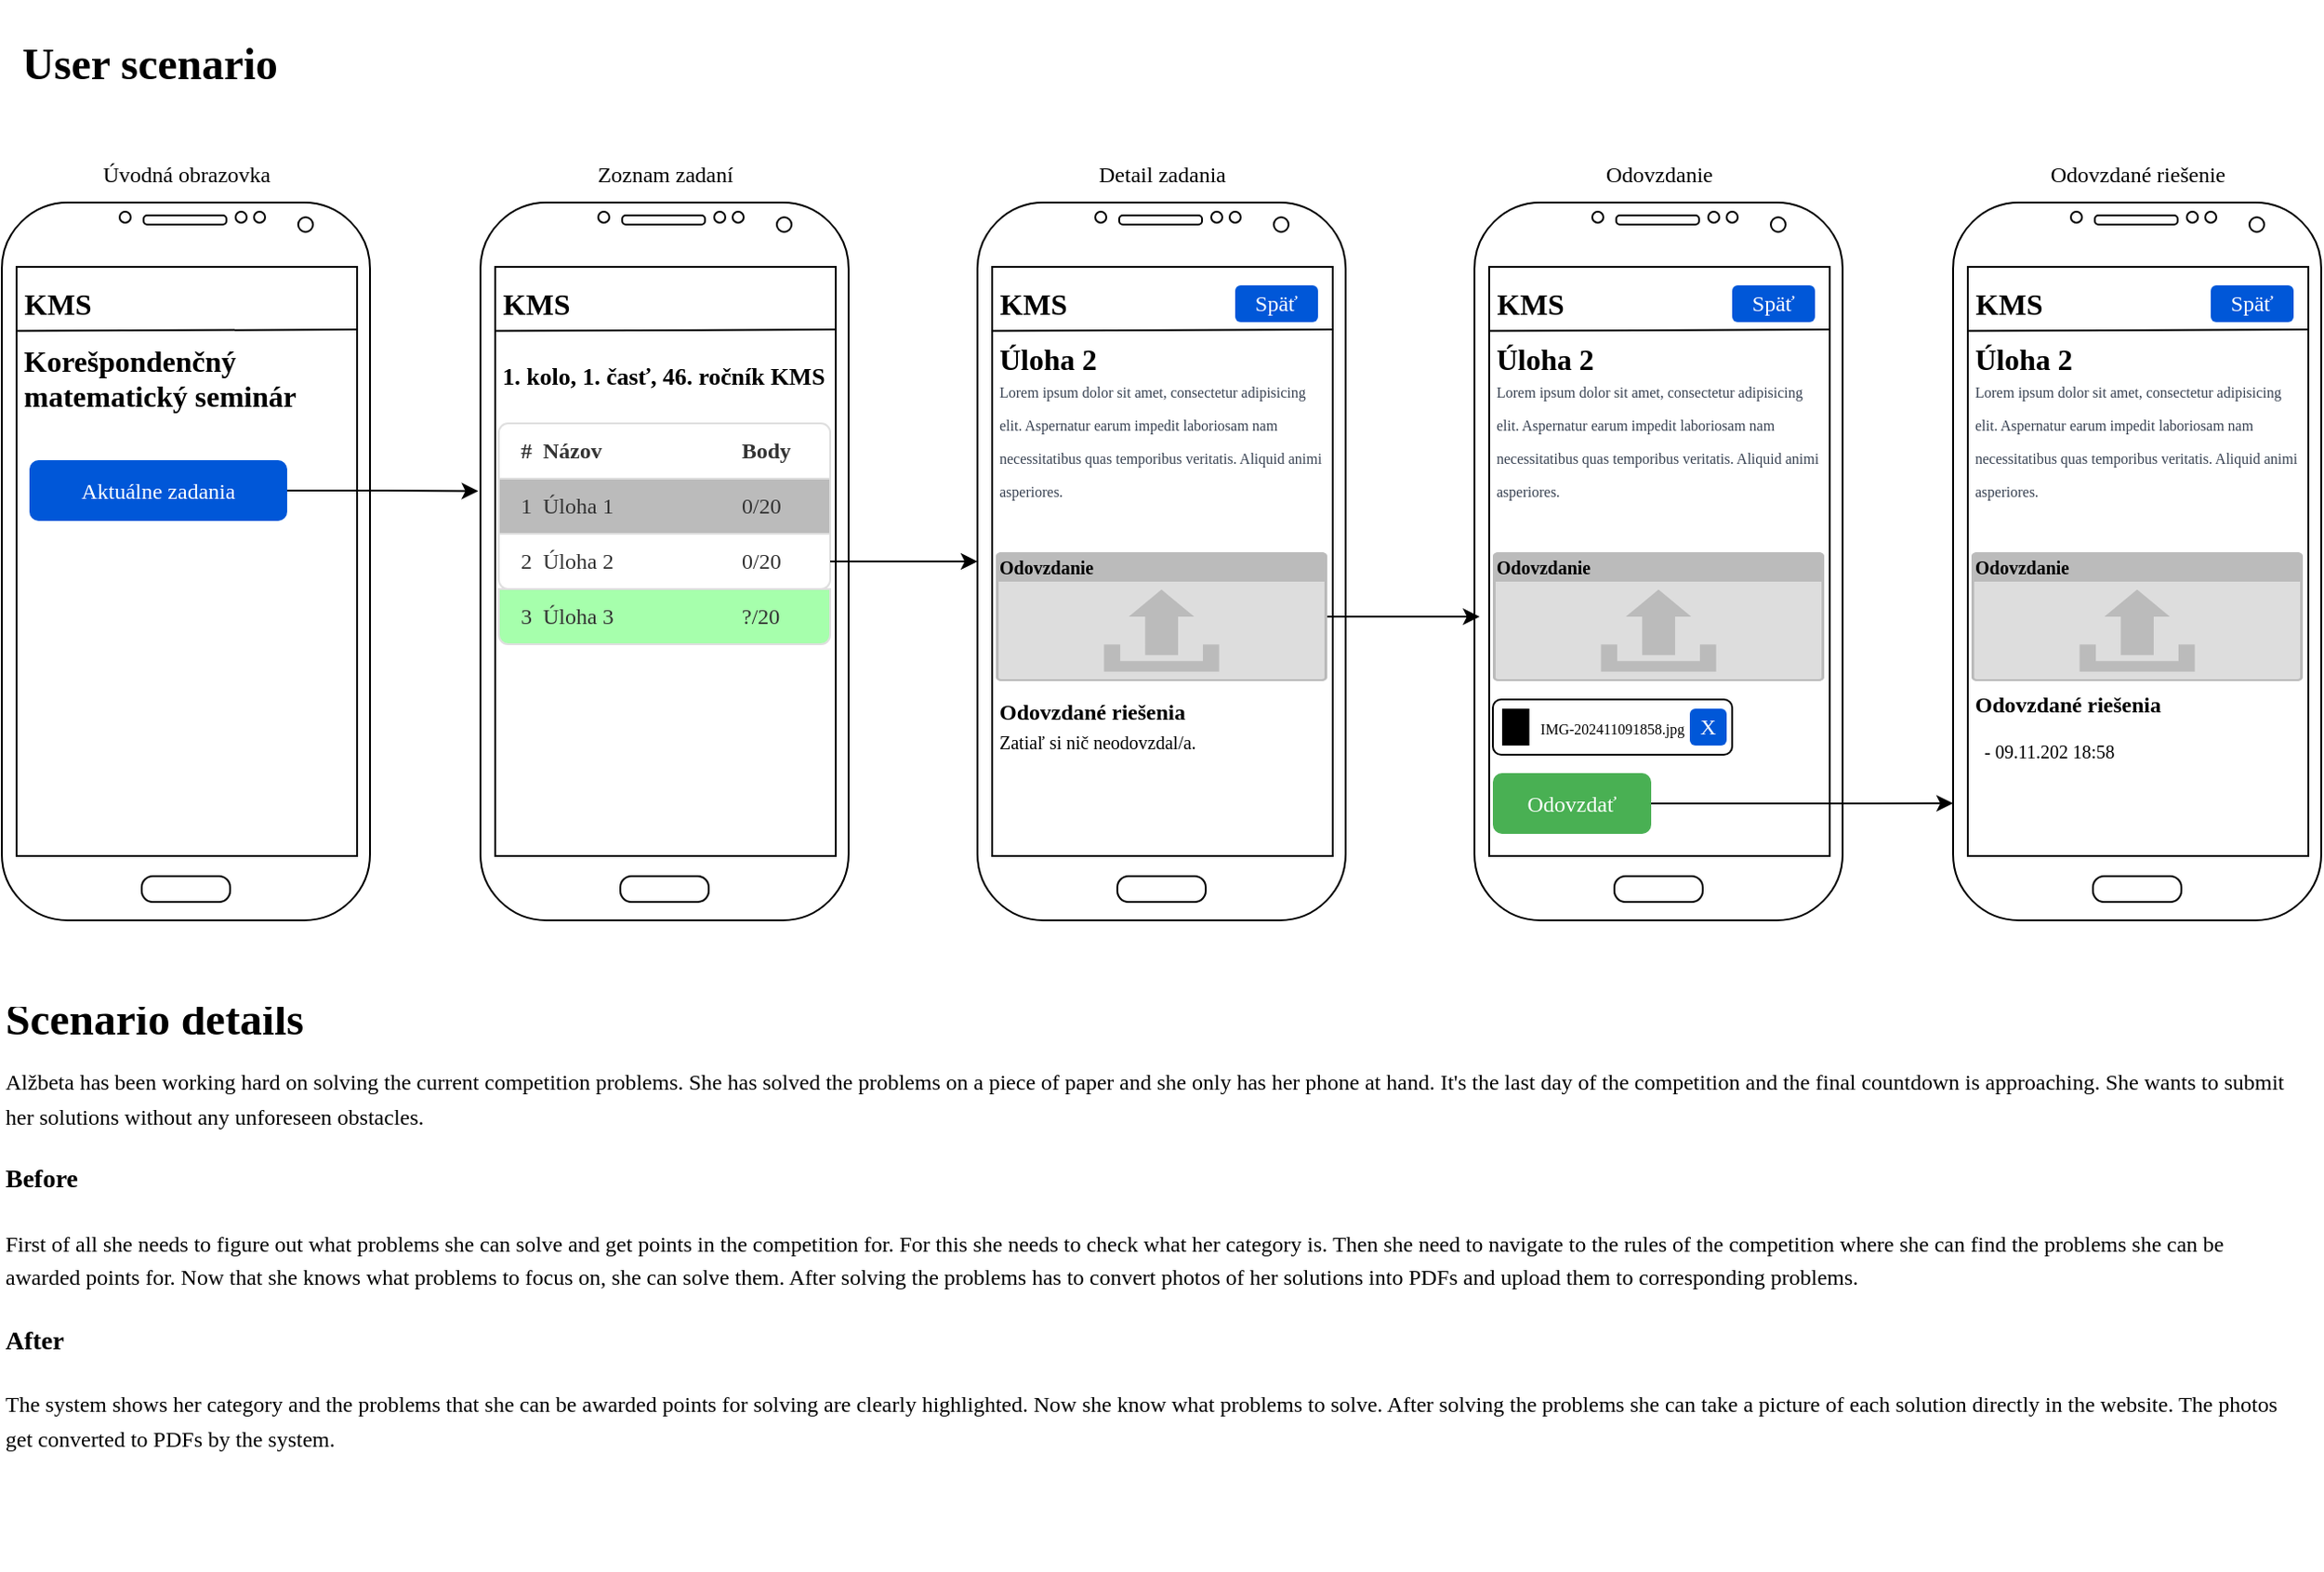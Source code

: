 <mxfile version="24.8.4" pages="2">
  <diagram name="Page-1" id="X9QvG4u3iI25r8UtIQJN">
    <mxGraphModel dx="593" dy="517" grid="1" gridSize="10" guides="1" tooltips="1" connect="1" arrows="1" fold="1" page="1" pageScale="1" pageWidth="1600" pageHeight="900" math="0" shadow="0">
      <root>
        <mxCell id="0" />
        <mxCell id="1" parent="0" />
        <mxCell id="t6Gh8kv-kjOiG83hikIO-46" value="&lt;font style=&quot;font-size: 8px;&quot;&gt;IMG-202411091858.jpg&lt;/font&gt;" style="rounded=1;whiteSpace=wrap;html=1;align=center;fontFamily=Source Sans 3;fontSource=https%3A%2F%2Ffonts.googleapis.com%2Fcss%3Ffamily%3DSource%2BSans%2B3;" vertex="1" parent="1">
          <mxGeometry x="850" y="400" width="130" height="30" as="geometry" />
        </mxCell>
        <mxCell id="t6Gh8kv-kjOiG83hikIO-1" value="" style="verticalLabelPosition=bottom;verticalAlign=top;html=1;shadow=0;dashed=0;strokeWidth=1;shape=mxgraph.android.phone2;strokeColor=#000000;fontFamily=Source Sans 3;fontSource=https%3A%2F%2Ffonts.googleapis.com%2Fcss%3Ffamily%3DSource%2BSans%2B3;" vertex="1" parent="1">
          <mxGeometry x="40" y="130" width="200" height="390" as="geometry" />
        </mxCell>
        <mxCell id="t6Gh8kv-kjOiG83hikIO-2" value="Úvodná obrazovka" style="text;html=1;align=center;verticalAlign=middle;resizable=0;points=[];autosize=1;strokeColor=none;fillColor=none;fontFamily=Source Sans 3;fontSource=https%3A%2F%2Ffonts.googleapis.com%2Fcss%3Ffamily%3DSource%2BSans%2B3;" vertex="1" parent="1">
          <mxGeometry x="85" y="100" width="110" height="30" as="geometry" />
        </mxCell>
        <mxCell id="t6Gh8kv-kjOiG83hikIO-7" value="&lt;b&gt;&lt;font style=&quot;font-size: 16px;&quot;&gt;KMS&lt;/font&gt;&lt;/b&gt;" style="text;html=1;align=center;verticalAlign=middle;resizable=0;points=[];autosize=1;strokeColor=none;fillColor=none;fontFamily=Source Sans 3;fontSource=https%3A%2F%2Ffonts.googleapis.com%2Fcss%3Ffamily%3DSource%2BSans%2B3;" vertex="1" parent="1">
          <mxGeometry x="40" y="170" width="60" height="30" as="geometry" />
        </mxCell>
        <mxCell id="t6Gh8kv-kjOiG83hikIO-8" value="" style="edgeStyle=none;orthogonalLoop=1;jettySize=auto;html=1;rounded=0;endArrow=none;endFill=0;exitX=0.039;exitY=0.179;exitDx=0;exitDy=0;exitPerimeter=0;entryX=0.966;entryY=0.177;entryDx=0;entryDy=0;entryPerimeter=0;fontFamily=Source Sans 3;fontSource=https%3A%2F%2Ffonts.googleapis.com%2Fcss%3Ffamily%3DSource%2BSans%2B3;" edge="1" parent="1" source="t6Gh8kv-kjOiG83hikIO-1" target="t6Gh8kv-kjOiG83hikIO-1">
          <mxGeometry width="100" relative="1" as="geometry">
            <mxPoint x="50" y="200" as="sourcePoint" />
            <mxPoint x="230" y="199" as="targetPoint" />
            <Array as="points" />
          </mxGeometry>
        </mxCell>
        <mxCell id="t6Gh8kv-kjOiG83hikIO-11" value="&lt;h1 style=&quot;margin-top: 0px; font-size: 16px;&quot;&gt;&lt;font style=&quot;font-size: 16px;&quot;&gt;Korešpondenčný matematický seminár&lt;/font&gt;&lt;/h1&gt;" style="text;html=1;whiteSpace=wrap;overflow=hidden;rounded=0;fontFamily=Source Sans 3;fontSource=https%3A%2F%2Ffonts.googleapis.com%2Fcss%3Ffamily%3DSource%2BSans%2B3;" vertex="1" parent="1">
          <mxGeometry x="50" y="200" width="180" height="120" as="geometry" />
        </mxCell>
        <mxCell id="t6Gh8kv-kjOiG83hikIO-12" value="Aktuálne zadania" style="rounded=1;fillColor=#0057D8;strokeColor=none;html=1;whiteSpace=wrap;fontColor=#ffffff;align=center;verticalAlign=middle;fontStyle=0;fontSize=12;sketch=0;fontFamily=Source Sans 3;fontSource=https%3A%2F%2Ffonts.googleapis.com%2Fcss%3Ffamily%3DSource%2BSans%2B3;" vertex="1" parent="1">
          <mxGeometry x="55" y="270" width="140" height="33" as="geometry" />
        </mxCell>
        <mxCell id="t6Gh8kv-kjOiG83hikIO-13" value="" style="verticalLabelPosition=bottom;verticalAlign=top;html=1;shadow=0;dashed=0;strokeWidth=1;shape=mxgraph.android.phone2;strokeColor=#000000;fontFamily=Source Sans 3;fontSource=https%3A%2F%2Ffonts.googleapis.com%2Fcss%3Ffamily%3DSource%2BSans%2B3;" vertex="1" parent="1">
          <mxGeometry x="300" y="130" width="200" height="390" as="geometry" />
        </mxCell>
        <mxCell id="t6Gh8kv-kjOiG83hikIO-14" value="Zoznam zadaní" style="text;html=1;align=center;verticalAlign=middle;resizable=0;points=[];autosize=1;strokeColor=none;fillColor=none;fontFamily=Source Sans 3;fontSource=https%3A%2F%2Ffonts.googleapis.com%2Fcss%3Ffamily%3DSource%2BSans%2B3;" vertex="1" parent="1">
          <mxGeometry x="350" y="100" width="100" height="30" as="geometry" />
        </mxCell>
        <mxCell id="t6Gh8kv-kjOiG83hikIO-15" value="&lt;b&gt;&lt;font style=&quot;font-size: 16px;&quot;&gt;KMS&lt;/font&gt;&lt;/b&gt;" style="text;html=1;align=center;verticalAlign=middle;resizable=0;points=[];autosize=1;strokeColor=none;fillColor=none;fontFamily=Source Sans 3;fontSource=https%3A%2F%2Ffonts.googleapis.com%2Fcss%3Ffamily%3DSource%2BSans%2B3;" vertex="1" parent="1">
          <mxGeometry x="300" y="170" width="60" height="30" as="geometry" />
        </mxCell>
        <mxCell id="t6Gh8kv-kjOiG83hikIO-16" value="" style="edgeStyle=none;orthogonalLoop=1;jettySize=auto;html=1;rounded=0;endArrow=none;endFill=0;exitX=0.039;exitY=0.179;exitDx=0;exitDy=0;exitPerimeter=0;entryX=0.966;entryY=0.177;entryDx=0;entryDy=0;entryPerimeter=0;fontFamily=Source Sans 3;fontSource=https%3A%2F%2Ffonts.googleapis.com%2Fcss%3Ffamily%3DSource%2BSans%2B3;" edge="1" source="t6Gh8kv-kjOiG83hikIO-13" target="t6Gh8kv-kjOiG83hikIO-13" parent="1">
          <mxGeometry width="100" relative="1" as="geometry">
            <mxPoint x="310" y="200" as="sourcePoint" />
            <mxPoint x="490" y="199" as="targetPoint" />
            <Array as="points" />
          </mxGeometry>
        </mxCell>
        <mxCell id="t6Gh8kv-kjOiG83hikIO-17" value="&lt;h1 style=&quot;margin-top: 0px;&quot;&gt;&lt;font style=&quot;font-size: 13px;&quot;&gt;1. kolo, 1. časť, 46. ročník KMS&lt;/font&gt;&lt;/h1&gt;" style="text;html=1;whiteSpace=wrap;overflow=hidden;rounded=0;fontFamily=Source Sans 3;fontSource=https%3A%2F%2Ffonts.googleapis.com%2Fcss%3Ffamily%3DSource%2BSans%2B3;" vertex="1" parent="1">
          <mxGeometry x="310" y="200" width="180" height="50" as="geometry" />
        </mxCell>
        <mxCell id="t6Gh8kv-kjOiG83hikIO-19" style="edgeStyle=orthogonalEdgeStyle;rounded=0;orthogonalLoop=1;jettySize=auto;html=1;entryX=-0.006;entryY=0.402;entryDx=0;entryDy=0;entryPerimeter=0;fontFamily=Source Sans 3;fontSource=https%3A%2F%2Ffonts.googleapis.com%2Fcss%3Ffamily%3DSource%2BSans%2B3;" edge="1" parent="1" source="t6Gh8kv-kjOiG83hikIO-12" target="t6Gh8kv-kjOiG83hikIO-13">
          <mxGeometry relative="1" as="geometry" />
        </mxCell>
        <mxCell id="t6Gh8kv-kjOiG83hikIO-20" value="" style="swimlane;fontStyle=0;childLayout=stackLayout;horizontal=1;startSize=0;horizontalStack=0;resizeParent=1;resizeParentMax=0;resizeLast=0;collapsible=0;marginBottom=0;whiteSpace=wrap;html=1;strokeColor=none;fillColor=none;fontFamily=Source Sans 3;fontSource=https%3A%2F%2Ffonts.googleapis.com%2Fcss%3Ffamily%3DSource%2BSans%2B3;" vertex="1" parent="1">
          <mxGeometry x="310" y="250" width="180" height="120" as="geometry" />
        </mxCell>
        <mxCell id="t6Gh8kv-kjOiG83hikIO-21" value="&lt;b&gt;#&amp;nbsp; Názov&lt;span style=&quot;white-space: pre;&quot;&gt;&#x9;&lt;/span&gt;&lt;span style=&quot;white-space: pre;&quot;&gt;&#x9;&lt;/span&gt;&lt;span style=&quot;white-space: pre;&quot;&gt;&#x9;&lt;/span&gt;&lt;span style=&quot;white-space: pre;&quot;&gt;&#x9;&lt;/span&gt;Body&lt;/b&gt;" style="text;strokeColor=#DFDFDF;fillColor=#FFFFFF;align=left;verticalAlign=middle;spacingLeft=10;spacingRight=10;overflow=hidden;points=[[0,0.5],[1,0.5]];portConstraint=eastwest;rotatable=0;whiteSpace=wrap;html=1;shape=mxgraph.bootstrap.topButton;rSize=5;fontColor=#333333;fontFamily=Source Sans 3;fontSource=https%3A%2F%2Ffonts.googleapis.com%2Fcss%3Ffamily%3DSource%2BSans%2B3;" vertex="1" parent="t6Gh8kv-kjOiG83hikIO-20">
          <mxGeometry width="180" height="30" as="geometry" />
        </mxCell>
        <mxCell id="t6Gh8kv-kjOiG83hikIO-22" value="1&amp;nbsp; Úloha 1&lt;span style=&quot;white-space: pre;&quot;&gt;&#x9;&lt;/span&gt;&lt;span style=&quot;white-space: pre;&quot;&gt;&#x9;&lt;/span&gt;&lt;span style=&quot;white-space: pre;&quot;&gt;&#x9;&lt;/span&gt;0/20" style="text;strokeColor=#DFDFDF;fillColor=#BBBBBB;align=left;verticalAlign=middle;spacingLeft=10;spacingRight=10;overflow=hidden;points=[[0,0.5],[1,0.5]];portConstraint=eastwest;rotatable=0;whiteSpace=wrap;html=1;rSize=5;fontColor=#333333;fontFamily=Source Sans 3;fontSource=https%3A%2F%2Ffonts.googleapis.com%2Fcss%3Ffamily%3DSource%2BSans%2B3;" vertex="1" parent="t6Gh8kv-kjOiG83hikIO-20">
          <mxGeometry y="30" width="180" height="30" as="geometry" />
        </mxCell>
        <mxCell id="t6Gh8kv-kjOiG83hikIO-23" value="2&amp;nbsp; Úloha 2&lt;span style=&quot;white-space: pre;&quot;&gt;&#x9;&lt;/span&gt;&lt;span style=&quot;white-space: pre;&quot;&gt;&#x9;&lt;/span&gt;&lt;span style=&quot;white-space: pre;&quot;&gt;&#x9;&lt;/span&gt;0/20" style="text;strokeColor=#DFDFDF;fillColor=#FFFFFF;align=left;verticalAlign=middle;spacingLeft=10;spacingRight=10;overflow=hidden;points=[[0,0.5],[1,0.5]];portConstraint=eastwest;rotatable=0;whiteSpace=wrap;html=1;shape=mxgraph.bootstrap.bottomButton;rSize=5;fontColor=#333333;fontFamily=Source Sans 3;fontSource=https%3A%2F%2Ffonts.googleapis.com%2Fcss%3Ffamily%3DSource%2BSans%2B3;" vertex="1" parent="t6Gh8kv-kjOiG83hikIO-20">
          <mxGeometry y="60" width="180" height="30" as="geometry" />
        </mxCell>
        <mxCell id="t6Gh8kv-kjOiG83hikIO-24" value="3&amp;nbsp; Úloha 3&lt;span style=&quot;white-space: pre;&quot;&gt;&#x9;&lt;/span&gt;&lt;span style=&quot;white-space: pre;&quot;&gt;&#x9;&lt;/span&gt;&lt;span style=&quot;white-space: pre;&quot;&gt;&#x9;&lt;/span&gt;?/20" style="text;strokeColor=#DFDFDF;fillColor=#A6FFAC;align=left;verticalAlign=middle;spacingLeft=10;spacingRight=10;overflow=hidden;points=[[0,0.5],[1,0.5]];portConstraint=eastwest;rotatable=0;whiteSpace=wrap;html=1;shape=mxgraph.bootstrap.bottomButton;rSize=5;fontColor=#333333;fontFamily=Source Sans 3;fontSource=https%3A%2F%2Ffonts.googleapis.com%2Fcss%3Ffamily%3DSource%2BSans%2B3;" vertex="1" parent="t6Gh8kv-kjOiG83hikIO-20">
          <mxGeometry y="90" width="180" height="30" as="geometry" />
        </mxCell>
        <mxCell id="t6Gh8kv-kjOiG83hikIO-25" value="" style="verticalLabelPosition=bottom;verticalAlign=top;html=1;shadow=0;dashed=0;strokeWidth=1;shape=mxgraph.android.phone2;strokeColor=#000000;fontFamily=Source Sans 3;fontSource=https%3A%2F%2Ffonts.googleapis.com%2Fcss%3Ffamily%3DSource%2BSans%2B3;" vertex="1" parent="1">
          <mxGeometry x="570" y="130" width="200" height="390" as="geometry" />
        </mxCell>
        <mxCell id="t6Gh8kv-kjOiG83hikIO-26" value="Detail zadania" style="text;html=1;align=center;verticalAlign=middle;resizable=0;points=[];autosize=1;strokeColor=none;fillColor=none;fontFamily=Source Sans 3;fontSource=https%3A%2F%2Ffonts.googleapis.com%2Fcss%3Ffamily%3DSource%2BSans%2B3;" vertex="1" parent="1">
          <mxGeometry x="625" y="100" width="90" height="30" as="geometry" />
        </mxCell>
        <mxCell id="t6Gh8kv-kjOiG83hikIO-27" value="&lt;b&gt;&lt;font style=&quot;font-size: 16px;&quot;&gt;KMS&lt;/font&gt;&lt;/b&gt;" style="text;html=1;align=center;verticalAlign=middle;resizable=0;points=[];autosize=1;strokeColor=none;fillColor=none;fontFamily=Source Sans 3;fontSource=https%3A%2F%2Ffonts.googleapis.com%2Fcss%3Ffamily%3DSource%2BSans%2B3;" vertex="1" parent="1">
          <mxGeometry x="570" y="170" width="60" height="30" as="geometry" />
        </mxCell>
        <mxCell id="t6Gh8kv-kjOiG83hikIO-28" value="" style="edgeStyle=none;orthogonalLoop=1;jettySize=auto;html=1;rounded=0;endArrow=none;endFill=0;exitX=0.039;exitY=0.179;exitDx=0;exitDy=0;exitPerimeter=0;entryX=0.966;entryY=0.177;entryDx=0;entryDy=0;entryPerimeter=0;fontFamily=Source Sans 3;fontSource=https%3A%2F%2Ffonts.googleapis.com%2Fcss%3Ffamily%3DSource%2BSans%2B3;" edge="1" source="t6Gh8kv-kjOiG83hikIO-25" target="t6Gh8kv-kjOiG83hikIO-25" parent="1">
          <mxGeometry width="100" relative="1" as="geometry">
            <mxPoint x="580" y="200" as="sourcePoint" />
            <mxPoint x="760" y="199" as="targetPoint" />
            <Array as="points" />
          </mxGeometry>
        </mxCell>
        <mxCell id="t6Gh8kv-kjOiG83hikIO-29" value="&lt;h1 style=&quot;margin-top: 0px; line-height: 50%;&quot;&gt;&lt;font style=&quot;&quot;&gt;&lt;span style=&quot;font-size: 16px;&quot;&gt;Úloha 2&lt;/span&gt;&lt;br&gt;&lt;span style=&quot;color: rgb(55, 65, 81); font-weight: 400; text-align: justify;&quot;&gt;&lt;font style=&quot;font-size: 8px;&quot;&gt;Lorem ipsum dolor sit amet, consectetur adipisicing elit. Aspernatur earum impedit laboriosam nam necessitatibus quas temporibus veritatis. Aliquid animi asperiores.&lt;/font&gt;&lt;/span&gt;&lt;/font&gt;&lt;/h1&gt;" style="text;html=1;whiteSpace=wrap;overflow=hidden;rounded=0;fontFamily=Source Sans 3;fontSource=https%3A%2F%2Ffonts.googleapis.com%2Fcss%3Ffamily%3DSource%2BSans%2B3;" vertex="1" parent="1">
          <mxGeometry x="580" y="200" width="180" height="120" as="geometry" />
        </mxCell>
        <mxCell id="t6Gh8kv-kjOiG83hikIO-30" value="Späť" style="rounded=1;fillColor=#0057D8;strokeColor=none;html=1;whiteSpace=wrap;fontColor=#ffffff;align=center;verticalAlign=middle;fontStyle=0;fontSize=12;sketch=0;fontFamily=Source Sans 3;fontSource=https%3A%2F%2Ffonts.googleapis.com%2Fcss%3Ffamily%3DSource%2BSans%2B3;" vertex="1" parent="1">
          <mxGeometry x="710" y="175" width="45" height="20" as="geometry" />
        </mxCell>
        <mxCell id="t6Gh8kv-kjOiG83hikIO-31" style="edgeStyle=orthogonalEdgeStyle;rounded=0;orthogonalLoop=1;jettySize=auto;html=1;entryX=0;entryY=0.5;entryDx=0;entryDy=0;entryPerimeter=0;fontFamily=Source Sans 3;fontSource=https%3A%2F%2Ffonts.googleapis.com%2Fcss%3Ffamily%3DSource%2BSans%2B3;" edge="1" parent="1" source="t6Gh8kv-kjOiG83hikIO-23" target="t6Gh8kv-kjOiG83hikIO-25">
          <mxGeometry relative="1" as="geometry" />
        </mxCell>
        <mxCell id="t6Gh8kv-kjOiG83hikIO-35" value="&lt;h1 style=&quot;margin-top: 0px; line-height: 30%;&quot;&gt;&lt;span style=&quot;&quot;&gt;&lt;font style=&quot;font-size: 10px;&quot; color=&quot;#000000&quot;&gt;Odovzdanie&lt;/font&gt;&lt;/span&gt;&lt;/h1&gt;" style="html=1;whiteSpace=wrap;strokeColor=none;fillColor=#BBBBBB;labelPosition=center;verticalLabelPosition=middle;verticalAlign=top;align=left;fontSize=12;outlineConnect=0;spacingTop=-6;fontColor=#FFFFFF;sketch=0;shape=mxgraph.sitemap.upload;fontFamily=Source Sans 3;fontSource=https%3A%2F%2Ffonts.googleapis.com%2Fcss%3Ffamily%3DSource%2BSans%2B3;" vertex="1" parent="1">
          <mxGeometry x="580" y="320" width="180" height="70" as="geometry" />
        </mxCell>
        <mxCell id="t6Gh8kv-kjOiG83hikIO-36" value="" style="verticalLabelPosition=bottom;verticalAlign=top;html=1;shadow=0;dashed=0;strokeWidth=1;shape=mxgraph.android.phone2;strokeColor=#000000;fontFamily=Source Sans 3;fontSource=https%3A%2F%2Ffonts.googleapis.com%2Fcss%3Ffamily%3DSource%2BSans%2B3;" vertex="1" parent="1">
          <mxGeometry x="840" y="130" width="200" height="390" as="geometry" />
        </mxCell>
        <mxCell id="t6Gh8kv-kjOiG83hikIO-37" value="&lt;b&gt;&lt;font style=&quot;font-size: 16px;&quot;&gt;KMS&lt;/font&gt;&lt;/b&gt;" style="text;html=1;align=center;verticalAlign=middle;resizable=0;points=[];autosize=1;strokeColor=none;fillColor=none;fontFamily=Source Sans 3;fontSource=https%3A%2F%2Ffonts.googleapis.com%2Fcss%3Ffamily%3DSource%2BSans%2B3;" vertex="1" parent="1">
          <mxGeometry x="840" y="170" width="60" height="30" as="geometry" />
        </mxCell>
        <mxCell id="t6Gh8kv-kjOiG83hikIO-38" value="" style="edgeStyle=none;orthogonalLoop=1;jettySize=auto;html=1;rounded=0;endArrow=none;endFill=0;exitX=0.039;exitY=0.179;exitDx=0;exitDy=0;exitPerimeter=0;entryX=0.966;entryY=0.177;entryDx=0;entryDy=0;entryPerimeter=0;fontFamily=Source Sans 3;fontSource=https%3A%2F%2Ffonts.googleapis.com%2Fcss%3Ffamily%3DSource%2BSans%2B3;" edge="1" source="t6Gh8kv-kjOiG83hikIO-36" target="t6Gh8kv-kjOiG83hikIO-36" parent="1">
          <mxGeometry width="100" relative="1" as="geometry">
            <mxPoint x="850" y="200" as="sourcePoint" />
            <mxPoint x="1030" y="199" as="targetPoint" />
            <Array as="points" />
          </mxGeometry>
        </mxCell>
        <mxCell id="t6Gh8kv-kjOiG83hikIO-39" value="&lt;h1 style=&quot;margin-top: 0px; line-height: 50%;&quot;&gt;&lt;font style=&quot;&quot;&gt;&lt;span style=&quot;font-size: 16px;&quot;&gt;Úloha 2&lt;/span&gt;&lt;br&gt;&lt;span style=&quot;color: rgb(55, 65, 81); font-weight: 400; text-align: justify;&quot;&gt;&lt;font style=&quot;font-size: 8px;&quot;&gt;Lorem ipsum dolor sit amet, consectetur adipisicing elit. Aspernatur earum impedit laboriosam nam necessitatibus quas temporibus veritatis. Aliquid animi asperiores.&lt;/font&gt;&lt;/span&gt;&lt;/font&gt;&lt;/h1&gt;" style="text;html=1;whiteSpace=wrap;overflow=hidden;rounded=0;fontFamily=Source Sans 3;fontSource=https%3A%2F%2Ffonts.googleapis.com%2Fcss%3Ffamily%3DSource%2BSans%2B3;" vertex="1" parent="1">
          <mxGeometry x="850" y="200" width="180" height="120" as="geometry" />
        </mxCell>
        <mxCell id="t6Gh8kv-kjOiG83hikIO-40" value="Späť" style="rounded=1;fillColor=#0057D8;strokeColor=none;html=1;whiteSpace=wrap;fontColor=#ffffff;align=center;verticalAlign=middle;fontStyle=0;fontSize=12;sketch=0;fontFamily=Source Sans 3;fontSource=https%3A%2F%2Ffonts.googleapis.com%2Fcss%3Ffamily%3DSource%2BSans%2B3;" vertex="1" parent="1">
          <mxGeometry x="980" y="175" width="45" height="20" as="geometry" />
        </mxCell>
        <mxCell id="t6Gh8kv-kjOiG83hikIO-41" value="&lt;h1 style=&quot;margin-top: 0px; line-height: 30%;&quot;&gt;&lt;span style=&quot;&quot;&gt;&lt;font style=&quot;font-size: 10px;&quot; color=&quot;#000000&quot;&gt;Odovzdanie&lt;/font&gt;&lt;/span&gt;&lt;/h1&gt;" style="html=1;whiteSpace=wrap;strokeColor=none;fillColor=#BBBBBB;labelPosition=center;verticalLabelPosition=middle;verticalAlign=top;align=left;fontSize=12;outlineConnect=0;spacingTop=-6;fontColor=#FFFFFF;sketch=0;shape=mxgraph.sitemap.upload;fontFamily=Source Sans 3;fontSource=https%3A%2F%2Ffonts.googleapis.com%2Fcss%3Ffamily%3DSource%2BSans%2B3;" vertex="1" parent="1">
          <mxGeometry x="850" y="320" width="180" height="70" as="geometry" />
        </mxCell>
        <mxCell id="t6Gh8kv-kjOiG83hikIO-42" style="edgeStyle=orthogonalEdgeStyle;rounded=0;orthogonalLoop=1;jettySize=auto;html=1;entryX=0.014;entryY=0.577;entryDx=0;entryDy=0;entryPerimeter=0;fontFamily=Source Sans 3;fontSource=https%3A%2F%2Ffonts.googleapis.com%2Fcss%3Ffamily%3DSource%2BSans%2B3;" edge="1" parent="1" source="t6Gh8kv-kjOiG83hikIO-35" target="t6Gh8kv-kjOiG83hikIO-36">
          <mxGeometry relative="1" as="geometry" />
        </mxCell>
        <mxCell id="t6Gh8kv-kjOiG83hikIO-45" value="" style="sketch=0;verticalLabelPosition=bottom;sketch=0;aspect=fixed;html=1;verticalAlign=top;strokeColor=none;fillColor=#000000;align=center;outlineConnect=0;pointerEvents=1;shape=mxgraph.citrix2.linux_image;fontFamily=Source Sans 3;fontSource=https%3A%2F%2Ffonts.googleapis.com%2Fcss%3Ffamily%3DSource%2BSans%2B3;" vertex="1" parent="1">
          <mxGeometry x="855" y="405" width="14.81" height="20" as="geometry" />
        </mxCell>
        <mxCell id="t6Gh8kv-kjOiG83hikIO-47" value="X" style="rounded=1;fillColor=#0057D8;strokeColor=none;html=1;whiteSpace=wrap;fontColor=#ffffff;align=center;verticalAlign=middle;fontStyle=0;fontSize=12;sketch=0;fontFamily=Source Sans 3;fontSource=https%3A%2F%2Ffonts.googleapis.com%2Fcss%3Ffamily%3DSource%2BSans%2B3;" vertex="1" parent="1">
          <mxGeometry x="957" y="405" width="20" height="20" as="geometry" />
        </mxCell>
        <mxCell id="t6Gh8kv-kjOiG83hikIO-48" value="Odovzdať" style="rounded=1;fillColor=#49B053;strokeColor=none;html=1;whiteSpace=wrap;fontColor=#ffffff;align=center;verticalAlign=middle;fontStyle=0;fontSize=12;sketch=0;fontFamily=Source Sans 3;fontSource=https%3A%2F%2Ffonts.googleapis.com%2Fcss%3Ffamily%3DSource%2BSans%2B3;" vertex="1" parent="1">
          <mxGeometry x="850" y="440" width="86" height="33" as="geometry" />
        </mxCell>
        <mxCell id="t6Gh8kv-kjOiG83hikIO-49" value="&lt;h1 style=&quot;margin-top: 0px; line-height: 50%;&quot;&gt;&lt;font style=&quot;&quot;&gt;&lt;font style=&quot;font-size: 12px;&quot;&gt;Odovzdané riešenia&lt;/font&gt;&lt;br&gt;&lt;font style=&quot;font-size: 10px; font-weight: normal;&quot;&gt;Zatiaľ si nič neodovzdal/a.&lt;/font&gt;&lt;/font&gt;&lt;/h1&gt;" style="text;html=1;whiteSpace=wrap;overflow=hidden;rounded=0;fontFamily=Source Sans 3;fontSource=https%3A%2F%2Ffonts.googleapis.com%2Fcss%3Ffamily%3DSource%2BSans%2B3;" vertex="1" parent="1">
          <mxGeometry x="580" y="390" width="180" height="120" as="geometry" />
        </mxCell>
        <mxCell id="t6Gh8kv-kjOiG83hikIO-50" value="Odovzdanie" style="text;html=1;align=center;verticalAlign=middle;resizable=0;points=[];autosize=1;strokeColor=none;fillColor=none;fontFamily=Source Sans 3;fontSource=https%3A%2F%2Ffonts.googleapis.com%2Fcss%3Ffamily%3DSource%2BSans%2B3;" vertex="1" parent="1">
          <mxGeometry x="900" y="100" width="80" height="30" as="geometry" />
        </mxCell>
        <mxCell id="t6Gh8kv-kjOiG83hikIO-51" value="" style="verticalLabelPosition=bottom;verticalAlign=top;html=1;shadow=0;dashed=0;strokeWidth=1;shape=mxgraph.android.phone2;strokeColor=#000000;fontFamily=Source Sans 3;fontSource=https%3A%2F%2Ffonts.googleapis.com%2Fcss%3Ffamily%3DSource%2BSans%2B3;" vertex="1" parent="1">
          <mxGeometry x="1100" y="130" width="200" height="390" as="geometry" />
        </mxCell>
        <mxCell id="t6Gh8kv-kjOiG83hikIO-52" value="Odovzdané riešenie" style="text;html=1;align=center;verticalAlign=middle;resizable=0;points=[];autosize=1;strokeColor=none;fillColor=none;fontFamily=Source Sans 3;fontSource=https%3A%2F%2Ffonts.googleapis.com%2Fcss%3Ffamily%3DSource%2BSans%2B3;" vertex="1" parent="1">
          <mxGeometry x="1140" y="100" width="120" height="30" as="geometry" />
        </mxCell>
        <mxCell id="t6Gh8kv-kjOiG83hikIO-53" value="&lt;b&gt;&lt;font style=&quot;font-size: 16px;&quot;&gt;KMS&lt;/font&gt;&lt;/b&gt;" style="text;html=1;align=center;verticalAlign=middle;resizable=0;points=[];autosize=1;strokeColor=none;fillColor=none;fontFamily=Source Sans 3;fontSource=https%3A%2F%2Ffonts.googleapis.com%2Fcss%3Ffamily%3DSource%2BSans%2B3;" vertex="1" parent="1">
          <mxGeometry x="1100" y="170" width="60" height="30" as="geometry" />
        </mxCell>
        <mxCell id="t6Gh8kv-kjOiG83hikIO-54" value="" style="edgeStyle=none;orthogonalLoop=1;jettySize=auto;html=1;rounded=0;endArrow=none;endFill=0;exitX=0.039;exitY=0.179;exitDx=0;exitDy=0;exitPerimeter=0;entryX=0.966;entryY=0.177;entryDx=0;entryDy=0;entryPerimeter=0;fontFamily=Source Sans 3;fontSource=https%3A%2F%2Ffonts.googleapis.com%2Fcss%3Ffamily%3DSource%2BSans%2B3;" edge="1" source="t6Gh8kv-kjOiG83hikIO-51" target="t6Gh8kv-kjOiG83hikIO-51" parent="1">
          <mxGeometry width="100" relative="1" as="geometry">
            <mxPoint x="1110" y="200" as="sourcePoint" />
            <mxPoint x="1290" y="199" as="targetPoint" />
            <Array as="points" />
          </mxGeometry>
        </mxCell>
        <mxCell id="t6Gh8kv-kjOiG83hikIO-55" value="&lt;h1 style=&quot;margin-top: 0px; line-height: 50%;&quot;&gt;&lt;font style=&quot;&quot;&gt;&lt;span style=&quot;font-size: 16px;&quot;&gt;Úloha 2&lt;/span&gt;&lt;br&gt;&lt;span style=&quot;color: rgb(55, 65, 81); font-weight: 400; text-align: justify;&quot;&gt;&lt;font style=&quot;font-size: 8px;&quot;&gt;Lorem ipsum dolor sit amet, consectetur adipisicing elit. Aspernatur earum impedit laboriosam nam necessitatibus quas temporibus veritatis. Aliquid animi asperiores.&lt;/font&gt;&lt;/span&gt;&lt;/font&gt;&lt;/h1&gt;" style="text;html=1;whiteSpace=wrap;overflow=hidden;rounded=0;fontFamily=Source Sans 3;fontSource=https%3A%2F%2Ffonts.googleapis.com%2Fcss%3Ffamily%3DSource%2BSans%2B3;" vertex="1" parent="1">
          <mxGeometry x="1110" y="200" width="180" height="120" as="geometry" />
        </mxCell>
        <mxCell id="t6Gh8kv-kjOiG83hikIO-56" value="Späť" style="rounded=1;fillColor=#0057D8;strokeColor=none;html=1;whiteSpace=wrap;fontColor=#ffffff;align=center;verticalAlign=middle;fontStyle=0;fontSize=12;sketch=0;fontFamily=Source Sans 3;fontSource=https%3A%2F%2Ffonts.googleapis.com%2Fcss%3Ffamily%3DSource%2BSans%2B3;" vertex="1" parent="1">
          <mxGeometry x="1240" y="175" width="45" height="20" as="geometry" />
        </mxCell>
        <mxCell id="t6Gh8kv-kjOiG83hikIO-57" value="&lt;h1 style=&quot;margin-top: 0px; line-height: 30%;&quot;&gt;&lt;span style=&quot;&quot;&gt;&lt;font style=&quot;font-size: 10px;&quot; color=&quot;#000000&quot;&gt;Odovzdanie&lt;/font&gt;&lt;/span&gt;&lt;/h1&gt;" style="html=1;whiteSpace=wrap;strokeColor=none;fillColor=#BBBBBB;labelPosition=center;verticalLabelPosition=middle;verticalAlign=top;align=left;fontSize=12;outlineConnect=0;spacingTop=-6;fontColor=#FFFFFF;sketch=0;shape=mxgraph.sitemap.upload;fontFamily=Source Sans 3;fontSource=https%3A%2F%2Ffonts.googleapis.com%2Fcss%3Ffamily%3DSource%2BSans%2B3;" vertex="1" parent="1">
          <mxGeometry x="1110" y="320" width="180" height="70" as="geometry" />
        </mxCell>
        <mxCell id="t6Gh8kv-kjOiG83hikIO-58" value="&lt;h1 style=&quot;margin-top: 0px; line-height: 20%;&quot;&gt;&lt;font style=&quot;&quot;&gt;&lt;font style=&quot;font-size: 12px;&quot;&gt;Odovzdané riešenia&lt;/font&gt;&lt;/font&gt;&lt;/h1&gt;&lt;h1 style=&quot;margin-top: 0px; line-height: 20%;&quot;&gt;&lt;span style=&quot;font-weight: 400; font-size: 10px; background-color: initial;&quot;&gt;&amp;nbsp; - 09.11.202 18:58&lt;/span&gt;&lt;/h1&gt;" style="text;html=1;whiteSpace=wrap;overflow=hidden;rounded=0;fontFamily=Source Sans 3;fontSource=https%3A%2F%2Ffonts.googleapis.com%2Fcss%3Ffamily%3DSource%2BSans%2B3;" vertex="1" parent="1">
          <mxGeometry x="1110" y="390" width="180" height="120" as="geometry" />
        </mxCell>
        <mxCell id="t6Gh8kv-kjOiG83hikIO-59" style="edgeStyle=orthogonalEdgeStyle;rounded=0;orthogonalLoop=1;jettySize=auto;html=1;entryX=0;entryY=0.837;entryDx=0;entryDy=0;entryPerimeter=0;fontFamily=Source Sans 3;fontSource=https%3A%2F%2Ffonts.googleapis.com%2Fcss%3Ffamily%3DSource%2BSans%2B3;" edge="1" parent="1" source="t6Gh8kv-kjOiG83hikIO-48" target="t6Gh8kv-kjOiG83hikIO-51">
          <mxGeometry relative="1" as="geometry" />
        </mxCell>
        <mxCell id="t6Gh8kv-kjOiG83hikIO-60" value="&lt;h1&gt;User scenario&lt;/h1&gt;" style="text;html=1;align=center;verticalAlign=middle;resizable=0;points=[];autosize=1;strokeColor=none;fillColor=none;fontFamily=Source Sans 3;fontSource=https%3A%2F%2Ffonts.googleapis.com%2Fcss%3Ffamily%3DSource%2BSans%2B3;" vertex="1" parent="1">
          <mxGeometry x="40" y="20" width="160" height="70" as="geometry" />
        </mxCell>
        <mxCell id="t6Gh8kv-kjOiG83hikIO-61" value="&lt;h1 style=&quot;margin-top: 0px; line-height: 60%;&quot;&gt;&lt;span style=&quot;background-color: initial;&quot;&gt;Scenario details&lt;br&gt;&lt;/span&gt;&lt;/h1&gt;&lt;h1 style=&quot;margin-top: 0px; line-height: 60%;&quot;&gt;&lt;span style=&quot;font-size: 12px; font-weight: 400;&quot;&gt;Alžbeta has been working hard on solving the current competition problems. She has solved the problems on a piece of paper and she only has her phone at hand. It&#39;s the last day of the competition and the final countdown is approaching. She wants to submit her solutions without any unforeseen obstacles.&lt;/span&gt;&lt;/h1&gt;&lt;h1 style=&quot;margin-top: 0px; line-height: 60%;&quot;&gt;&lt;font style=&quot;font-size: 14px;&quot;&gt;Before&lt;/font&gt;&lt;/h1&gt;&lt;h1 style=&quot;margin-top: 0px; line-height: 60%;&quot;&gt;&lt;span style=&quot;font-size: 12px; font-weight: 400;&quot;&gt;First of all she needs to figure out what problems she can solve and get points in the competition for. For this she needs to check what her category is. Then she need to navigate to the rules of the competition where she can find the problems she can be awarded points for. Now that she knows what problems to focus on, she can solve them. After solving the problems has to convert photos of her solutions into PDFs and upload them to corresponding problems.&lt;/span&gt;&lt;/h1&gt;&lt;h1 style=&quot;margin-top: 0px; line-height: 60%;&quot;&gt;&lt;span style=&quot;background-color: initial;&quot;&gt;&lt;font style=&quot;font-size: 14px;&quot;&gt;After&lt;/font&gt;&lt;/span&gt;&lt;/h1&gt;&lt;h1 style=&quot;margin-top: 0px; line-height: 60%;&quot;&gt;&lt;span style=&quot;background-color: initial; font-size: 12px; font-weight: 400;&quot;&gt;&lt;/span&gt;&lt;/h1&gt;&lt;h1 style=&quot;margin-top: 0px; line-height: 60%;&quot;&gt;&lt;span style=&quot;font-size: 12px; font-weight: 400;&quot;&gt;The system shows her category and the problems that she can be awarded points for solving are clearly highlighted. Now she know what problems to solve. After solving the problems she can take a picture of each solution directly in the website. The photos get converted to PDFs by the system.&lt;/span&gt;&lt;/h1&gt;" style="text;html=1;whiteSpace=wrap;overflow=hidden;rounded=0;horizontal=1;verticalAlign=top;fontFamily=Source Sans 3;fontSource=https%3A%2F%2Ffonts.googleapis.com%2Fcss%3Ffamily%3DSource%2BSans%2B3;" vertex="1" parent="1">
          <mxGeometry x="40" y="560" width="1250" height="310" as="geometry" />
        </mxCell>
      </root>
    </mxGraphModel>
  </diagram>
  <diagram id="QvRnGk2kD695ulHljKyi" name="Page-2">
    <mxGraphModel dx="2238" dy="2155" grid="1" gridSize="10" guides="1" tooltips="1" connect="1" arrows="1" fold="1" page="1" pageScale="1" pageWidth="1600" pageHeight="900" math="0" shadow="0">
      <root>
        <mxCell id="0" />
        <mxCell id="1" parent="0" />
        <mxCell id="Obu9gdBILj3bbYkPo6EC-1" value="" style="strokeWidth=1;shadow=0;dashed=0;align=center;html=1;shape=mxgraph.mockup.containers.browserWindow;rSize=0;strokeColor=#666666;strokeColor2=#008cff;strokeColor3=#c4c4c4;mainText=,;recursiveResize=0;fontFamily=Source Sans 3;fontSource=https%3A%2F%2Ffonts.googleapis.com%2Fcss%3Ffamily%3DSource%2BSans%2B3;" vertex="1" parent="1">
          <mxGeometry x="500" y="40" width="620" height="410" as="geometry" />
        </mxCell>
        <mxCell id="Obu9gdBILj3bbYkPo6EC-2" value="KMS" style="strokeWidth=1;shadow=0;dashed=0;align=center;html=1;shape=mxgraph.mockup.containers.anchor;fontSize=17;fontColor=#666666;align=left;whiteSpace=wrap;fontFamily=Source Sans 3;fontSource=https%3A%2F%2Ffonts.googleapis.com%2Fcss%3Ffamily%3DSource%2BSans%2B3;" vertex="1" parent="Obu9gdBILj3bbYkPo6EC-1">
          <mxGeometry x="60" y="12" width="110" height="26" as="geometry" />
        </mxCell>
        <mxCell id="Obu9gdBILj3bbYkPo6EC-3" value="https://kms.sk" style="strokeWidth=1;shadow=0;dashed=0;align=center;html=1;shape=mxgraph.mockup.containers.anchor;rSize=0;fontSize=17;fontColor=#666666;align=left;fontFamily=Source Sans 3;fontSource=https%3A%2F%2Ffonts.googleapis.com%2Fcss%3Ffamily%3DSource%2BSans%2B3;" vertex="1" parent="Obu9gdBILj3bbYkPo6EC-1">
          <mxGeometry x="130" y="60" width="250" height="26" as="geometry" />
        </mxCell>
        <mxCell id="QTVFrgOcSVf4IlXI9qRi-3" value="2&amp;nbsp; Úloha 2&lt;span style=&quot;white-space: pre;&quot;&gt;&#x9;&lt;/span&gt;" style="text;strokeColor=#DFDFDF;fillColor=#FFFFFF;align=left;verticalAlign=middle;spacingLeft=10;spacingRight=10;overflow=hidden;points=[[0,0.5],[1,0.5]];portConstraint=eastwest;rotatable=0;whiteSpace=wrap;html=1;shape=mxgraph.bootstrap.bottomButton;rSize=5;fontColor=#333333;fontFamily=Source Sans 3;fontSource=https%3A%2F%2Ffonts.googleapis.com%2Fcss%3Ffamily%3DSource%2BSans%2B3;" vertex="1" parent="Obu9gdBILj3bbYkPo6EC-1">
          <mxGeometry x="10" y="300" width="570" height="30" as="geometry" />
        </mxCell>
        <mxCell id="QTVFrgOcSVf4IlXI9qRi-6" value="&lt;font style=&quot;font-size: 10px;&quot;&gt;Opravovanie&lt;/font&gt;" style="rounded=1;fillColor=#0057D8;strokeColor=none;html=1;whiteSpace=wrap;fontColor=#ffffff;align=center;verticalAlign=middle;fontStyle=0;fontSize=12;sketch=0;fontFamily=Source Sans 3;fontSource=https%3A%2F%2Ffonts.googleapis.com%2Fcss%3Ffamily%3DSource%2BSans%2B3;" vertex="1" parent="Obu9gdBILj3bbYkPo6EC-1">
          <mxGeometry x="510" y="305" width="56" height="20" as="geometry" />
        </mxCell>
        <mxCell id="QTVFrgOcSVf4IlXI9qRi-4" value="3&amp;nbsp; Úloha 3" style="text;strokeColor=#DFDFDF;fillColor=#FFFFFF;align=left;verticalAlign=middle;spacingLeft=10;spacingRight=10;overflow=hidden;points=[[0,0.5],[1,0.5]];portConstraint=eastwest;rotatable=0;whiteSpace=wrap;html=1;shape=mxgraph.bootstrap.bottomButton;rSize=5;fontColor=#333333;fontFamily=Source Sans 3;fontSource=https%3A%2F%2Ffonts.googleapis.com%2Fcss%3Ffamily%3DSource%2BSans%2B3;" vertex="1" parent="1">
          <mxGeometry x="510" y="370" width="570" height="30" as="geometry" />
        </mxCell>
        <mxCell id="2mUjYlN9ZX55ZnDTOVuc-1" value="" style="strokeWidth=1;shadow=0;dashed=0;align=center;html=1;shape=mxgraph.mockup.containers.browserWindow;rSize=0;strokeColor=#666666;strokeColor2=#008cff;strokeColor3=#c4c4c4;mainText=,;recursiveResize=0;fontFamily=Source Sans 3;fontSource=https%3A%2F%2Ffonts.googleapis.com%2Fcss%3Ffamily%3DSource%2BSans%2B3;" vertex="1" parent="1">
          <mxGeometry x="40" y="40" width="380" height="410" as="geometry" />
        </mxCell>
        <mxCell id="2mUjYlN9ZX55ZnDTOVuc-2" value="KMS" style="strokeWidth=1;shadow=0;dashed=0;align=center;html=1;shape=mxgraph.mockup.containers.anchor;fontSize=17;fontColor=#666666;align=left;whiteSpace=wrap;fontFamily=Source Sans 3;fontSource=https%3A%2F%2Ffonts.googleapis.com%2Fcss%3Ffamily%3DSource%2BSans%2B3;" vertex="1" parent="2mUjYlN9ZX55ZnDTOVuc-1">
          <mxGeometry x="60" y="12" width="110" height="26" as="geometry" />
        </mxCell>
        <mxCell id="2mUjYlN9ZX55ZnDTOVuc-3" value="https://kms.sk" style="strokeWidth=1;shadow=0;dashed=0;align=center;html=1;shape=mxgraph.mockup.containers.anchor;rSize=0;fontSize=17;fontColor=#666666;align=left;fontFamily=Source Sans 3;fontSource=https%3A%2F%2Ffonts.googleapis.com%2Fcss%3Ffamily%3DSource%2BSans%2B3;" vertex="1" parent="2mUjYlN9ZX55ZnDTOVuc-1">
          <mxGeometry x="130" y="60" width="250" height="26" as="geometry" />
        </mxCell>
        <mxCell id="2mUjYlN9ZX55ZnDTOVuc-4" value="" style="endArrow=none;html=1;rounded=0;exitX=0;exitY=1;exitDx=0;exitDy=0;fontFamily=Source Sans 3;fontSource=https%3A%2F%2Ffonts.googleapis.com%2Fcss%3Ffamily%3DSource%2BSans%2B3;" edge="1" parent="2mUjYlN9ZX55ZnDTOVuc-1" source="2mUjYlN9ZX55ZnDTOVuc-5">
          <mxGeometry width="50" height="50" relative="1" as="geometry">
            <mxPoint x="80" y="140" as="sourcePoint" />
            <mxPoint x="380" y="140" as="targetPoint" />
          </mxGeometry>
        </mxCell>
        <mxCell id="2mUjYlN9ZX55ZnDTOVuc-5" value="&lt;b&gt;&lt;font style=&quot;font-size: 16px;&quot;&gt;KMS&lt;/font&gt;&lt;/b&gt;" style="text;html=1;align=center;verticalAlign=middle;whiteSpace=wrap;rounded=0;fontFamily=Source Sans 3;fontSource=https%3A%2F%2Ffonts.googleapis.com%2Fcss%3Ffamily%3DSource%2BSans%2B3;" vertex="1" parent="1">
          <mxGeometry x="40" y="150" width="60" height="30" as="geometry" />
        </mxCell>
        <mxCell id="9zzWBpreTBuda8y7T1Pp-1" value="&lt;h1 style=&quot;margin-top: 0px; font-size: 16px;&quot;&gt;&lt;font style=&quot;font-size: 16px;&quot;&gt;Korešpondenčný matematický seminár&lt;/font&gt;&lt;/h1&gt;" style="text;html=1;whiteSpace=wrap;overflow=hidden;rounded=0;fontFamily=Source Sans 3;fontSource=https%3A%2F%2Ffonts.googleapis.com%2Fcss%3Ffamily%3DSource%2BSans%2B3;" vertex="1" parent="1">
          <mxGeometry x="50" y="200" width="360" height="120" as="geometry" />
        </mxCell>
        <mxCell id="9zzWBpreTBuda8y7T1Pp-2" value="Aktuálne zadania" style="rounded=1;fillColor=#0057D8;strokeColor=none;html=1;whiteSpace=wrap;fontColor=#ffffff;align=center;verticalAlign=middle;fontStyle=0;fontSize=12;sketch=0;fontFamily=Source Sans 3;fontSource=https%3A%2F%2Ffonts.googleapis.com%2Fcss%3Ffamily%3DSource%2BSans%2B3;" vertex="1" parent="1">
          <mxGeometry x="55" y="270" width="140" height="33" as="geometry" />
        </mxCell>
        <mxCell id="Obu9gdBILj3bbYkPo6EC-5" value="&lt;b&gt;&lt;font style=&quot;font-size: 16px;&quot;&gt;KMS&lt;/font&gt;&lt;/b&gt;" style="text;html=1;align=center;verticalAlign=middle;whiteSpace=wrap;rounded=0;fontFamily=Source Sans 3;fontSource=https%3A%2F%2Ffonts.googleapis.com%2Fcss%3Ffamily%3DSource%2BSans%2B3;" vertex="1" parent="1">
          <mxGeometry x="500" y="160" width="60" height="30" as="geometry" />
        </mxCell>
        <mxCell id="Obu9gdBILj3bbYkPo6EC-6" value="&lt;h1 style=&quot;margin-top: 0px;&quot;&gt;&lt;font style=&quot;font-size: 13px;&quot;&gt;1. kolo, 1. časť, 46. ročník KMS&lt;/font&gt;&lt;/h1&gt;" style="text;html=1;whiteSpace=wrap;overflow=hidden;rounded=0;fontFamily=Source Sans 3;fontSource=https%3A%2F%2Ffonts.googleapis.com%2Fcss%3Ffamily%3DSource%2BSans%2B3;" vertex="1" parent="1">
          <mxGeometry x="510" y="210" width="360" height="120" as="geometry" />
        </mxCell>
        <mxCell id="Obu9gdBILj3bbYkPo6EC-8" style="edgeStyle=orthogonalEdgeStyle;rounded=0;orthogonalLoop=1;jettySize=auto;html=1;entryX=0.004;entryY=0.639;entryDx=0;entryDy=0;entryPerimeter=0;fontFamily=Source Sans 3;fontSource=https%3A%2F%2Ffonts.googleapis.com%2Fcss%3Ffamily%3DSource%2BSans%2B3;" edge="1" parent="1" source="9zzWBpreTBuda8y7T1Pp-2" target="Obu9gdBILj3bbYkPo6EC-1">
          <mxGeometry relative="1" as="geometry" />
        </mxCell>
        <mxCell id="Obu9gdBILj3bbYkPo6EC-4" value="" style="endArrow=none;html=1;rounded=0;fontFamily=Source Sans 3;fontSource=https%3A%2F%2Ffonts.googleapis.com%2Fcss%3Ffamily%3DSource%2BSans%2B3;exitX=1;exitY=0.364;exitDx=0;exitDy=0;exitPerimeter=0;" edge="1" parent="1" source="Obu9gdBILj3bbYkPo6EC-1">
          <mxGeometry width="50" height="50" relative="1" as="geometry">
            <mxPoint x="792.593" y="190" as="sourcePoint" />
            <mxPoint x="500" y="190" as="targetPoint" />
          </mxGeometry>
        </mxCell>
        <mxCell id="QTVFrgOcSVf4IlXI9qRi-1" value="&lt;b&gt;#&amp;nbsp; Názov&lt;span style=&quot;white-space: pre;&quot;&gt;&#x9;&lt;/span&gt;&lt;span style=&quot;white-space: pre;&quot;&gt;&#x9;&lt;/span&gt;&lt;span style=&quot;white-space: pre;&quot;&gt;&#x9;&lt;/span&gt;&lt;span style=&quot;white-space: pre;&quot;&gt;&#x9;&lt;span style=&quot;white-space: pre;&quot;&gt;&#x9;&lt;/span&gt;&lt;span style=&quot;white-space: pre;&quot;&gt;&#x9;&lt;/span&gt;&lt;span style=&quot;white-space: pre;&quot;&gt;&#x9;&lt;/span&gt;&lt;span style=&quot;white-space: pre;&quot;&gt;&#x9;&lt;/span&gt;&lt;span style=&quot;white-space: pre;&quot;&gt;&#x9;&lt;/span&gt;&lt;span style=&quot;white-space: pre;&quot;&gt;&#x9;&lt;/span&gt;&lt;span style=&quot;white-space: pre;&quot;&gt;&#x9;&lt;/span&gt;&lt;span style=&quot;white-space: pre;&quot;&gt;&#x9;&lt;/span&gt;&lt;span style=&quot;white-space: pre;&quot;&gt;&#x9;&lt;/span&gt;&lt;span style=&quot;white-space: pre;&quot;&gt;&#x9;&lt;/span&gt;&lt;span style=&quot;white-space: pre;&quot;&gt;&#x9;&lt;/span&gt;&lt;span style=&quot;white-space: pre;&quot;&gt;&#x9;&lt;/span&gt;&lt;span style=&quot;white-space: pre;&quot;&gt;&#x9;&lt;/span&gt;&lt;span style=&quot;white-space: pre;&quot;&gt;&#x9;&lt;/span&gt;&lt;span style=&quot;white-space: pre;&quot;&gt;&#x9;&lt;/span&gt;&lt;span style=&quot;white-space: pre;&quot;&gt;&#x9;&lt;/span&gt;&lt;span style=&quot;white-space: pre;&quot;&gt;&#x9;&lt;/span&gt;&lt;span style=&quot;white-space: pre;&quot;&gt;&#x9;&lt;/span&gt;&lt;span style=&quot;white-space: pre;&quot;&gt;&#x9;&lt;/span&gt;&lt;/span&gt;Opravovanie&lt;/b&gt;" style="text;strokeColor=#DFDFDF;fillColor=#FFFFFF;align=left;verticalAlign=middle;spacingLeft=10;spacingRight=10;overflow=hidden;points=[[0,0.5],[1,0.5]];portConstraint=eastwest;rotatable=0;whiteSpace=wrap;html=1;shape=mxgraph.bootstrap.topButton;rSize=5;fontColor=#333333;fontFamily=Source Sans 3;fontSource=https%3A%2F%2Ffonts.googleapis.com%2Fcss%3Ffamily%3DSource%2BSans%2B3;" vertex="1" parent="1">
          <mxGeometry x="510" y="280" width="570" height="30" as="geometry" />
        </mxCell>
        <mxCell id="QTVFrgOcSVf4IlXI9qRi-2" value="1&amp;nbsp; Úloha 1" style="text;strokeColor=#DFDFDF;fillColor=#FFFFFF;align=left;verticalAlign=middle;spacingLeft=10;spacingRight=10;overflow=hidden;points=[[0,0.5],[1,0.5]];portConstraint=eastwest;rotatable=0;whiteSpace=wrap;html=1;rSize=5;fontColor=#333333;fontFamily=Source Sans 3;fontSource=https%3A%2F%2Ffonts.googleapis.com%2Fcss%3Ffamily%3DSource%2BSans%2B3;" vertex="1" parent="1">
          <mxGeometry x="510" y="310" width="570" height="30" as="geometry" />
        </mxCell>
        <mxCell id="QTVFrgOcSVf4IlXI9qRi-5" value="&lt;font style=&quot;font-size: 10px;&quot;&gt;Opravovanie&lt;/font&gt;" style="rounded=1;fillColor=#0057D8;strokeColor=none;html=1;whiteSpace=wrap;fontColor=#ffffff;align=center;verticalAlign=middle;fontStyle=0;fontSize=12;sketch=0;fontFamily=Source Sans 3;fontSource=https%3A%2F%2Ffonts.googleapis.com%2Fcss%3Ffamily%3DSource%2BSans%2B3;" vertex="1" parent="1">
          <mxGeometry x="1010" y="315" width="56" height="20" as="geometry" />
        </mxCell>
        <mxCell id="QTVFrgOcSVf4IlXI9qRi-7" value="&lt;font style=&quot;font-size: 10px;&quot;&gt;Opravovanie&lt;/font&gt;" style="rounded=1;fillColor=#0057D8;strokeColor=none;html=1;whiteSpace=wrap;fontColor=#ffffff;align=center;verticalAlign=middle;fontStyle=0;fontSize=12;sketch=0;fontFamily=Source Sans 3;fontSource=https%3A%2F%2Ffonts.googleapis.com%2Fcss%3Ffamily%3DSource%2BSans%2B3;" vertex="1" parent="1">
          <mxGeometry x="1010" y="375" width="56" height="20" as="geometry" />
        </mxCell>
        <mxCell id="QTVFrgOcSVf4IlXI9qRi-8" value="" style="strokeWidth=1;shadow=0;dashed=0;align=center;html=1;shape=mxgraph.mockup.containers.browserWindow;rSize=0;strokeColor=#666666;strokeColor2=#008cff;strokeColor3=#c4c4c4;mainText=,;recursiveResize=0;fontFamily=Source Sans 3;fontSource=https%3A%2F%2Ffonts.googleapis.com%2Fcss%3Ffamily%3DSource%2BSans%2B3;" vertex="1" parent="1">
          <mxGeometry x="1680" y="40" width="620" height="410" as="geometry" />
        </mxCell>
        <mxCell id="QTVFrgOcSVf4IlXI9qRi-9" value="KMS" style="strokeWidth=1;shadow=0;dashed=0;align=center;html=1;shape=mxgraph.mockup.containers.anchor;fontSize=17;fontColor=#666666;align=left;whiteSpace=wrap;fontFamily=Source Sans 3;fontSource=https%3A%2F%2Ffonts.googleapis.com%2Fcss%3Ffamily%3DSource%2BSans%2B3;" vertex="1" parent="QTVFrgOcSVf4IlXI9qRi-8">
          <mxGeometry x="60" y="12" width="110" height="26" as="geometry" />
        </mxCell>
        <mxCell id="QTVFrgOcSVf4IlXI9qRi-10" value="https://kms.sk" style="strokeWidth=1;shadow=0;dashed=0;align=center;html=1;shape=mxgraph.mockup.containers.anchor;rSize=0;fontSize=17;fontColor=#666666;align=left;fontFamily=Source Sans 3;fontSource=https%3A%2F%2Ffonts.googleapis.com%2Fcss%3Ffamily%3DSource%2BSans%2B3;" vertex="1" parent="QTVFrgOcSVf4IlXI9qRi-8">
          <mxGeometry x="130" y="60" width="250" height="26" as="geometry" />
        </mxCell>
        <mxCell id="QTVFrgOcSVf4IlXI9qRi-11" value="2&amp;nbsp; Alžbeta Potočná&lt;span style=&quot;white-space: pre;&quot;&gt;&#x9;&lt;span style=&quot;white-space: pre;&quot;&gt;&#x9;&lt;/span&gt;&lt;span style=&quot;white-space: pre;&quot;&gt;&#x9;&lt;/span&gt;&lt;span style=&quot;white-space: pre;&quot;&gt;&#x9;&lt;/span&gt;&lt;span style=&quot;white-space: pre;&quot;&gt;&#x9;&lt;/span&gt;&lt;span style=&quot;white-space: pre;&quot;&gt;&#x9;&lt;/span&gt;&lt;span style=&quot;white-space: pre;&quot;&gt;&#x9;&lt;/span&gt;&lt;span style=&quot;white-space: pre;&quot;&gt;&#x9;&lt;/span&gt;&lt;span style=&quot;white-space: pre;&quot;&gt;&#x9;&lt;/span&gt;&lt;span style=&quot;white-space: pre;&quot;&gt;&#x9;&lt;/span&gt;&lt;span style=&quot;white-space: pre;&quot;&gt;&#x9;&lt;/span&gt;&lt;span style=&quot;white-space: pre;&quot;&gt;&#x9;&lt;/span&gt;&lt;span style=&quot;white-space: pre;&quot;&gt;&#x9;&lt;/span&gt;&lt;span style=&quot;white-space: pre;&quot;&gt;&#x9;&lt;/span&gt;&lt;span style=&quot;white-space: pre;&quot;&gt;&#x9;&lt;/span&gt;&lt;span style=&quot;white-space: pre;&quot;&gt;&#x9;&lt;/span&gt;&lt;span style=&quot;white-space: pre;&quot;&gt;&#x9;&lt;/span&gt;?/20&lt;/span&gt;" style="text;strokeColor=#DFDFDF;fillColor=#FFFFFF;align=left;verticalAlign=middle;spacingLeft=10;spacingRight=10;overflow=hidden;points=[[0,0.5],[1,0.5]];portConstraint=eastwest;rotatable=0;whiteSpace=wrap;html=1;shape=mxgraph.bootstrap.bottomButton;rSize=5;fontColor=#333333;fontFamily=Source Sans 3;fontSource=https%3A%2F%2Ffonts.googleapis.com%2Fcss%3Ffamily%3DSource%2BSans%2B3;" vertex="1" parent="QTVFrgOcSVf4IlXI9qRi-8">
          <mxGeometry x="10" y="300" width="570" height="30" as="geometry" />
        </mxCell>
        <mxCell id="ZFKI31m_b-4jSQw2uQUl-1" value="&lt;font style=&quot;font-size: 10px;&quot;&gt;Detail&lt;/font&gt;" style="rounded=1;fillColor=#0057D8;strokeColor=none;html=1;whiteSpace=wrap;fontColor=#ffffff;align=center;verticalAlign=middle;fontStyle=0;fontSize=12;sketch=0;fontFamily=Source Sans 3;fontSource=https%3A%2F%2Ffonts.googleapis.com%2Fcss%3Ffamily%3DSource%2BSans%2B3;" vertex="1" parent="QTVFrgOcSVf4IlXI9qRi-8">
          <mxGeometry x="490" y="305" width="56" height="20" as="geometry" />
        </mxCell>
        <mxCell id="QTVFrgOcSVf4IlXI9qRi-13" value="3&amp;nbsp; Juraj Mokrý&lt;span style=&quot;white-space: pre;&quot;&gt;&#x9;&lt;/span&gt;&lt;span style=&quot;white-space: pre;&quot;&gt;&#x9;&lt;/span&gt;&lt;span style=&quot;white-space: pre;&quot;&gt;&#x9;&lt;/span&gt;&lt;span style=&quot;white-space: pre;&quot;&gt;&#x9;&lt;/span&gt;&lt;span style=&quot;white-space: pre;&quot;&gt;&#x9;&lt;/span&gt;&lt;span style=&quot;white-space: pre;&quot;&gt;&#x9;&lt;/span&gt;&lt;span style=&quot;white-space: pre;&quot;&gt;&#x9;&lt;/span&gt;&lt;span style=&quot;white-space: pre;&quot;&gt;&#x9;&lt;/span&gt;&lt;span style=&quot;white-space: pre;&quot;&gt;&#x9;&lt;/span&gt;&lt;span style=&quot;white-space: pre;&quot;&gt;&#x9;&lt;/span&gt;&lt;span style=&quot;white-space: pre;&quot;&gt;&#x9;&lt;/span&gt;&lt;span style=&quot;white-space: pre;&quot;&gt;&#x9;&lt;/span&gt;&lt;span style=&quot;white-space: pre;&quot;&gt;&#x9;&lt;/span&gt;&lt;span style=&quot;white-space: pre;&quot;&gt;&#x9;&lt;/span&gt;&lt;span style=&quot;white-space: pre;&quot;&gt;&#x9;&lt;/span&gt;&lt;span style=&quot;white-space: pre;&quot;&gt;&#x9;&lt;/span&gt;&lt;span style=&quot;white-space: pre;&quot;&gt;&#x9;&lt;/span&gt;&lt;span style=&quot;white-space: pre;&quot;&gt;&#x9;&lt;/span&gt;20/20" style="text;strokeColor=#DFDFDF;fillColor=#FFFFFF;align=left;verticalAlign=middle;spacingLeft=10;spacingRight=10;overflow=hidden;points=[[0,0.5],[1,0.5]];portConstraint=eastwest;rotatable=0;whiteSpace=wrap;html=1;shape=mxgraph.bootstrap.bottomButton;rSize=5;fontColor=#333333;fontFamily=Source Sans 3;fontSource=https%3A%2F%2Ffonts.googleapis.com%2Fcss%3Ffamily%3DSource%2BSans%2B3;" vertex="1" parent="1">
          <mxGeometry x="1690" y="370" width="570" height="30" as="geometry" />
        </mxCell>
        <mxCell id="QTVFrgOcSVf4IlXI9qRi-14" value="&lt;b&gt;&lt;font style=&quot;font-size: 16px;&quot;&gt;KMS&lt;/font&gt;&lt;/b&gt;" style="text;html=1;align=center;verticalAlign=middle;whiteSpace=wrap;rounded=0;fontFamily=Source Sans 3;fontSource=https%3A%2F%2Ffonts.googleapis.com%2Fcss%3Ffamily%3DSource%2BSans%2B3;" vertex="1" parent="1">
          <mxGeometry x="1680" y="160" width="60" height="30" as="geometry" />
        </mxCell>
        <mxCell id="QTVFrgOcSVf4IlXI9qRi-15" value="&lt;h1 style=&quot;margin-top: 0px; font-size: 16px;&quot;&gt;&lt;font style=&quot;font-size: 16px;&quot;&gt;Odovzdané riešenia&lt;/font&gt;&lt;/h1&gt;" style="text;html=1;whiteSpace=wrap;overflow=hidden;rounded=0;fontFamily=Source Sans 3;fontSource=https%3A%2F%2Ffonts.googleapis.com%2Fcss%3Ffamily%3DSource%2BSans%2B3;" vertex="1" parent="1">
          <mxGeometry x="1690" y="210" width="360" height="120" as="geometry" />
        </mxCell>
        <mxCell id="QTVFrgOcSVf4IlXI9qRi-16" value="" style="endArrow=none;html=1;rounded=0;fontFamily=Source Sans 3;fontSource=https%3A%2F%2Ffonts.googleapis.com%2Fcss%3Ffamily%3DSource%2BSans%2B3;exitX=1;exitY=0.364;exitDx=0;exitDy=0;exitPerimeter=0;" edge="1" source="QTVFrgOcSVf4IlXI9qRi-8" parent="1">
          <mxGeometry width="50" height="50" relative="1" as="geometry">
            <mxPoint x="1972.593" y="190" as="sourcePoint" />
            <mxPoint x="1680" y="190" as="targetPoint" />
          </mxGeometry>
        </mxCell>
        <mxCell id="QTVFrgOcSVf4IlXI9qRi-17" value="&lt;b&gt;#&amp;nbsp; Autor&lt;span style=&quot;white-space: pre;&quot;&gt;&#x9;&lt;/span&gt;&lt;span style=&quot;white-space: pre;&quot;&gt;&#x9;&lt;/span&gt;&lt;span style=&quot;white-space: pre;&quot;&gt;&#x9;&lt;/span&gt;&lt;span style=&quot;white-space: pre;&quot;&gt;&#x9;&lt;span style=&quot;white-space: pre;&quot;&gt;&#x9;&lt;/span&gt;&lt;span style=&quot;white-space: pre;&quot;&gt;&#x9;&lt;/span&gt;&lt;span style=&quot;white-space: pre;&quot;&gt;&#x9;&lt;/span&gt;&lt;span style=&quot;white-space: pre;&quot;&gt;&#x9;&lt;/span&gt;&lt;span style=&quot;white-space: pre;&quot;&gt;&#x9;&lt;/span&gt;&lt;span style=&quot;white-space: pre;&quot;&gt;&#x9;&lt;/span&gt;&lt;span style=&quot;white-space: pre;&quot;&gt;&#x9;&lt;/span&gt;&lt;span style=&quot;white-space: pre;&quot;&gt;&#x9;&lt;/span&gt;&lt;span style=&quot;white-space: pre;&quot;&gt;&#x9;&lt;/span&gt;&lt;span style=&quot;white-space: pre;&quot;&gt;&#x9;&lt;/span&gt;&lt;span style=&quot;white-space: pre;&quot;&gt;&#x9;&lt;span style=&quot;white-space: pre;&quot;&gt;&#x9;&lt;/span&gt;&lt;span style=&quot;white-space: pre;&quot;&gt;&#x9;&lt;/span&gt;&lt;span style=&quot;white-space: pre;&quot;&gt;&#x9;&lt;/span&gt;&lt;span style=&quot;white-space: pre;&quot;&gt;&#x9;&lt;/span&gt;&lt;/span&gt;Body&lt;span style=&quot;white-space: pre;&quot;&gt;&#x9;&lt;span style=&quot;white-space: pre;&quot;&gt;&#x9;&lt;/span&gt;&lt;/span&gt;&lt;/span&gt;Detail riešenia&lt;/b&gt;" style="text;strokeColor=#DFDFDF;fillColor=#FFFFFF;align=left;verticalAlign=middle;spacingLeft=10;spacingRight=10;overflow=hidden;points=[[0,0.5],[1,0.5]];portConstraint=eastwest;rotatable=0;whiteSpace=wrap;html=1;shape=mxgraph.bootstrap.topButton;rSize=5;fontColor=#333333;fontFamily=Source Sans 3;fontSource=https%3A%2F%2Ffonts.googleapis.com%2Fcss%3Ffamily%3DSource%2BSans%2B3;" vertex="1" parent="1">
          <mxGeometry x="1690" y="280" width="570" height="30" as="geometry" />
        </mxCell>
        <mxCell id="QTVFrgOcSVf4IlXI9qRi-18" value="1&amp;nbsp; Ján Gebuľa&lt;span style=&quot;white-space: pre;&quot;&gt;&#x9;&lt;/span&gt;&lt;span style=&quot;white-space: pre;&quot;&gt;&#x9;&lt;/span&gt;&lt;span style=&quot;white-space: pre;&quot;&gt;&#x9;&lt;/span&gt;&lt;span style=&quot;white-space: pre;&quot;&gt;&#x9;&lt;/span&gt;&lt;span style=&quot;white-space: pre;&quot;&gt;&#x9;&lt;/span&gt;&lt;span style=&quot;white-space: pre;&quot;&gt;&#x9;&lt;/span&gt;&lt;span style=&quot;white-space: pre;&quot;&gt;&#x9;&lt;/span&gt;&lt;span style=&quot;white-space: pre;&quot;&gt;&#x9;&lt;/span&gt;&lt;span style=&quot;white-space: pre;&quot;&gt;&#x9;&lt;/span&gt;&lt;span style=&quot;white-space: pre;&quot;&gt;&#x9;&lt;/span&gt;&lt;span style=&quot;white-space: pre;&quot;&gt;&#x9;&lt;/span&gt;&lt;span style=&quot;white-space: pre;&quot;&gt;&#x9;&lt;/span&gt;&lt;span style=&quot;white-space: pre;&quot;&gt;&#x9;&lt;/span&gt;&lt;span style=&quot;white-space: pre;&quot;&gt;&#x9;&lt;/span&gt;&lt;span style=&quot;white-space: pre;&quot;&gt;&#x9;&lt;/span&gt;&lt;span style=&quot;white-space: pre;&quot;&gt;&#x9;&lt;/span&gt;&lt;span style=&quot;white-space: pre;&quot;&gt;&#x9;&lt;/span&gt;&lt;span style=&quot;white-space: pre;&quot;&gt;&#x9;&lt;/span&gt;?/20" style="text;strokeColor=#DFDFDF;fillColor=#FFFFFF;align=left;verticalAlign=middle;spacingLeft=10;spacingRight=10;overflow=hidden;points=[[0,0.5],[1,0.5]];portConstraint=eastwest;rotatable=0;whiteSpace=wrap;html=1;rSize=5;fontColor=#333333;fontFamily=Source Sans 3;fontSource=https%3A%2F%2Ffonts.googleapis.com%2Fcss%3Ffamily%3DSource%2BSans%2B3;" vertex="1" parent="1">
          <mxGeometry x="1690" y="310" width="570" height="30" as="geometry" />
        </mxCell>
        <mxCell id="QTVFrgOcSVf4IlXI9qRi-19" value="&lt;font style=&quot;font-size: 10px;&quot;&gt;Detail&lt;/font&gt;" style="rounded=1;fillColor=#0057D8;strokeColor=none;html=1;whiteSpace=wrap;fontColor=#ffffff;align=center;verticalAlign=middle;fontStyle=0;fontSize=12;sketch=0;fontFamily=Source Sans 3;fontSource=https%3A%2F%2Ffonts.googleapis.com%2Fcss%3Ffamily%3DSource%2BSans%2B3;" vertex="1" parent="1">
          <mxGeometry x="2170" y="315" width="56" height="20" as="geometry" />
        </mxCell>
        <mxCell id="QTVFrgOcSVf4IlXI9qRi-22" style="edgeStyle=orthogonalEdgeStyle;rounded=0;orthogonalLoop=1;jettySize=auto;html=1;entryX=0.002;entryY=0.694;entryDx=0;entryDy=0;entryPerimeter=0;fontFamily=Source Sans 3;fontSource=https%3A%2F%2Ffonts.googleapis.com%2Fcss%3Ffamily%3DSource%2BSans%2B3;" edge="1" parent="1" source="QTVFrgOcSVf4IlXI9qRi-5" target="QTVFrgOcSVf4IlXI9qRi-8">
          <mxGeometry relative="1" as="geometry" />
        </mxCell>
        <mxCell id="ZFKI31m_b-4jSQw2uQUl-2" value="&lt;font style=&quot;font-size: 10px;&quot;&gt;Detail&lt;/font&gt;" style="rounded=1;fillColor=#0057D8;strokeColor=none;html=1;whiteSpace=wrap;fontColor=#ffffff;align=center;verticalAlign=middle;fontStyle=0;fontSize=12;sketch=0;fontFamily=Source Sans 3;fontSource=https%3A%2F%2Ffonts.googleapis.com%2Fcss%3Ffamily%3DSource%2BSans%2B3;" vertex="1" parent="1">
          <mxGeometry x="2170" y="375" width="56" height="20" as="geometry" />
        </mxCell>
        <mxCell id="ZFKI31m_b-4jSQw2uQUl-3" value="" style="strokeWidth=1;shadow=0;dashed=0;align=center;html=1;shape=mxgraph.mockup.containers.browserWindow;rSize=0;strokeColor=#666666;strokeColor2=#008cff;strokeColor3=#c4c4c4;mainText=,;recursiveResize=0;fontFamily=Source Sans 3;fontSource=https%3A%2F%2Ffonts.googleapis.com%2Fcss%3Ffamily%3DSource%2BSans%2B3;" vertex="1" parent="1">
          <mxGeometry x="2410" y="40" width="670" height="710" as="geometry" />
        </mxCell>
        <mxCell id="ZFKI31m_b-4jSQw2uQUl-29" value="" style="rounded=0;whiteSpace=wrap;html=1;fontFamily=Source Sans 3;fontSource=https%3A%2F%2Ffonts.googleapis.com%2Fcss%3Ffamily%3DSource%2BSans%2B3;" vertex="1" parent="ZFKI31m_b-4jSQw2uQUl-3">
          <mxGeometry x="10" y="240" width="360" height="450" as="geometry" />
        </mxCell>
        <mxCell id="ZFKI31m_b-4jSQw2uQUl-4" value="KMS" style="strokeWidth=1;shadow=0;dashed=0;align=center;html=1;shape=mxgraph.mockup.containers.anchor;fontSize=17;fontColor=#666666;align=left;whiteSpace=wrap;fontFamily=Source Sans 3;fontSource=https%3A%2F%2Ffonts.googleapis.com%2Fcss%3Ffamily%3DSource%2BSans%2B3;" vertex="1" parent="ZFKI31m_b-4jSQw2uQUl-3">
          <mxGeometry x="60" y="12" width="110" height="26" as="geometry" />
        </mxCell>
        <mxCell id="ZFKI31m_b-4jSQw2uQUl-5" value="https://kms.sk" style="strokeWidth=1;shadow=0;dashed=0;align=center;html=1;shape=mxgraph.mockup.containers.anchor;rSize=0;fontSize=17;fontColor=#666666;align=left;fontFamily=Source Sans 3;fontSource=https%3A%2F%2Ffonts.googleapis.com%2Fcss%3Ffamily%3DSource%2BSans%2B3;" vertex="1" parent="ZFKI31m_b-4jSQw2uQUl-3">
          <mxGeometry x="130" y="60" width="250" height="26" as="geometry" />
        </mxCell>
        <mxCell id="ZFKI31m_b-4jSQw2uQUl-27" value="" style="sketch=0;verticalLabelPosition=bottom;sketch=0;aspect=fixed;html=1;verticalAlign=top;strokeColor=none;fillColor=#000000;align=center;outlineConnect=0;pointerEvents=1;shape=mxgraph.citrix2.linux_image;fontFamily=Source Sans 3;fontSource=https%3A%2F%2Ffonts.googleapis.com%2Fcss%3Ffamily%3DSource%2BSans%2B3;" vertex="1" parent="ZFKI31m_b-4jSQw2uQUl-3">
          <mxGeometry x="23" y="250" width="311.09" height="420" as="geometry" />
        </mxCell>
        <mxCell id="ZFKI31m_b-4jSQw2uQUl-28" value="&lt;h1 style=&quot;margin-top: 0px; font-size: 16px;&quot;&gt;&lt;font style=&quot;font-size: 16px;&quot;&gt;Text&lt;/font&gt;&lt;/h1&gt;" style="text;html=1;whiteSpace=wrap;overflow=hidden;rounded=0;fontFamily=Source Sans 3;fontSource=https%3A%2F%2Ffonts.googleapis.com%2Fcss%3Ffamily%3DSource%2BSans%2B3;" vertex="1" parent="ZFKI31m_b-4jSQw2uQUl-3">
          <mxGeometry x="10" y="210" width="120" height="30" as="geometry" />
        </mxCell>
        <mxCell id="ZFKI31m_b-4jSQw2uQUl-30" value="&lt;h1 style=&quot;margin-top: 0px; font-size: 16px;&quot;&gt;&lt;font style=&quot;font-size: 16px;&quot;&gt;Detaily&lt;/font&gt;&lt;/h1&gt;" style="text;html=1;whiteSpace=wrap;overflow=hidden;rounded=0;fontFamily=Source Sans 3;fontSource=https%3A%2F%2Ffonts.googleapis.com%2Fcss%3Ffamily%3DSource%2BSans%2B3;" vertex="1" parent="ZFKI31m_b-4jSQw2uQUl-3">
          <mxGeometry x="380" y="210" width="120" height="30" as="geometry" />
        </mxCell>
        <mxCell id="ZFKI31m_b-4jSQw2uQUl-38" value="Autor" style="fillColor=none;strokeColor=none;html=1;fontSize=11;fontStyle=0;align=left;fontColor=#596780;fontStyle=1;fontSize=11;fontFamily=Source Sans 3;fontSource=https%3A%2F%2Ffonts.googleapis.com%2Fcss%3Ffamily%3DSource%2BSans%2B3;" vertex="1" parent="ZFKI31m_b-4jSQw2uQUl-3">
          <mxGeometry x="380" y="240" width="240" height="20" as="geometry" />
        </mxCell>
        <mxCell id="ZFKI31m_b-4jSQw2uQUl-39" value="Alžbeta Potočná" style="rounded=1;arcSize=9;fillColor=#F7F8F9;align=left;spacingLeft=5;strokeColor=#DEE1E6;html=1;strokeWidth=2;fontSize=12;fontFamily=Source Sans 3;fontSource=https%3A%2F%2Ffonts.googleapis.com%2Fcss%3Ffamily%3DSource%2BSans%2B3;" vertex="1" parent="ZFKI31m_b-4jSQw2uQUl-3">
          <mxGeometry x="380" y="265" width="270" height="40" as="geometry" />
        </mxCell>
        <mxCell id="ZFKI31m_b-4jSQw2uQUl-40" value="Body" style="fillColor=none;strokeColor=none;html=1;fontSize=11;fontStyle=0;align=left;fontColor=#596780;fontStyle=1;fontSize=11;fontFamily=Source Sans 3;fontSource=https%3A%2F%2Ffonts.googleapis.com%2Fcss%3Ffamily%3DSource%2BSans%2B3;" vertex="1" parent="ZFKI31m_b-4jSQw2uQUl-3">
          <mxGeometry x="380" y="320" width="240" height="20" as="geometry" />
        </mxCell>
        <mxCell id="ZFKI31m_b-4jSQw2uQUl-41" value="11" style="rounded=1;arcSize=9;fillColor=#F7F8F9;align=left;spacingLeft=5;strokeColor=#DEE1E6;html=1;strokeWidth=2;fontSize=12;fontFamily=Source Sans 3;fontSource=https%3A%2F%2Ffonts.googleapis.com%2Fcss%3Ffamily%3DSource%2BSans%2B3;" vertex="1" parent="ZFKI31m_b-4jSQw2uQUl-3">
          <mxGeometry x="380" y="345" width="270" height="40" as="geometry" />
        </mxCell>
        <mxCell id="ZFKI31m_b-4jSQw2uQUl-42" value="Dobrá práca, ale ...&lt;div&gt;&lt;br&gt;&lt;/div&gt;&lt;div&gt;&lt;br&gt;&lt;/div&gt;&lt;div&gt;&lt;br&gt;&lt;/div&gt;&lt;div&gt;- Adrian&lt;/div&gt;" style="rounded=1;arcSize=9;fillColor=#F7F8F9;align=left;spacingLeft=5;strokeColor=#DEE1E6;html=1;strokeWidth=2;fontSize=12;fontFamily=Source Sans 3;fontSource=https%3A%2F%2Ffonts.googleapis.com%2Fcss%3Ffamily%3DSource%2BSans%2B3;" vertex="1" parent="ZFKI31m_b-4jSQw2uQUl-3">
          <mxGeometry x="380" y="425" width="270" height="95" as="geometry" />
        </mxCell>
        <mxCell id="ZFKI31m_b-4jSQw2uQUl-43" value="Komentár" style="fillColor=none;strokeColor=none;html=1;fontSize=11;fontStyle=0;align=left;fontColor=#596780;fontStyle=1;fontSize=11;fontFamily=Source Sans 3;fontSource=https%3A%2F%2Ffonts.googleapis.com%2Fcss%3Ffamily%3DSource%2BSans%2B3;" vertex="1" parent="ZFKI31m_b-4jSQw2uQUl-3">
          <mxGeometry x="380" y="400" width="240" height="20" as="geometry" />
        </mxCell>
        <mxCell id="ZFKI31m_b-4jSQw2uQUl-57" value="Odovzdaný kód" style="fillColor=none;strokeColor=none;html=1;fontSize=11;fontStyle=0;align=left;fontColor=#596780;fontStyle=1;fontSize=11;fontFamily=Source Sans 3;fontSource=https%3A%2F%2Ffonts.googleapis.com%2Fcss%3Ffamily%3DSource%2BSans%2B3;" vertex="1" parent="ZFKI31m_b-4jSQw2uQUl-3">
          <mxGeometry x="380" y="530" width="240" height="20" as="geometry" />
        </mxCell>
        <mxCell id="ZFKI31m_b-4jSQw2uQUl-58" value="Kód" style="rounded=1;fillColor=#0057D8;strokeColor=none;html=1;whiteSpace=wrap;fontColor=#ffffff;align=center;verticalAlign=middle;fontStyle=0;fontSize=12;sketch=0;fontFamily=Source Sans 3;fontSource=https%3A%2F%2Ffonts.googleapis.com%2Fcss%3Ffamily%3DSource%2BSans%2B3;" vertex="1" parent="ZFKI31m_b-4jSQw2uQUl-3">
          <mxGeometry x="380" y="550" width="60" height="20" as="geometry" />
        </mxCell>
        <mxCell id="ZFKI31m_b-4jSQw2uQUl-59" value="Uložiť" style="rounded=1;fillColor=#49B053;strokeColor=none;html=1;whiteSpace=wrap;fontColor=#ffffff;align=center;verticalAlign=middle;fontStyle=0;fontSize=12;sketch=0;fontFamily=Source Sans 3;fontSource=https%3A%2F%2Ffonts.googleapis.com%2Fcss%3Ffamily%3DSource%2BSans%2B3;" vertex="1" parent="ZFKI31m_b-4jSQw2uQUl-3">
          <mxGeometry x="544" y="650" width="106" height="40" as="geometry" />
        </mxCell>
        <mxCell id="ZFKI31m_b-4jSQw2uQUl-9" value="&lt;b&gt;&lt;font style=&quot;font-size: 16px;&quot;&gt;KMS&lt;/font&gt;&lt;/b&gt;" style="text;html=1;align=center;verticalAlign=middle;whiteSpace=wrap;rounded=0;fontFamily=Source Sans 3;fontSource=https%3A%2F%2Ffonts.googleapis.com%2Fcss%3Ffamily%3DSource%2BSans%2B3;" vertex="1" parent="1">
          <mxGeometry x="2410" y="160" width="60" height="30" as="geometry" />
        </mxCell>
        <mxCell id="ZFKI31m_b-4jSQw2uQUl-10" value="&lt;h1 style=&quot;margin-top: 0px; font-size: 16px;&quot;&gt;&lt;font style=&quot;font-size: 16px;&quot;&gt;Detail riešenia&lt;/font&gt;&lt;/h1&gt;" style="text;html=1;whiteSpace=wrap;overflow=hidden;rounded=0;fontFamily=Source Sans 3;fontSource=https%3A%2F%2Ffonts.googleapis.com%2Fcss%3Ffamily%3DSource%2BSans%2B3;" vertex="1" parent="1">
          <mxGeometry x="2420" y="210" width="120" height="30" as="geometry" />
        </mxCell>
        <mxCell id="ZFKI31m_b-4jSQw2uQUl-11" value="" style="endArrow=none;html=1;rounded=0;fontFamily=Source Sans 3;fontSource=https%3A%2F%2Ffonts.googleapis.com%2Fcss%3Ffamily%3DSource%2BSans%2B3;exitX=0.999;exitY=0.21;exitDx=0;exitDy=0;exitPerimeter=0;" edge="1" source="ZFKI31m_b-4jSQw2uQUl-3" parent="1">
          <mxGeometry width="50" height="50" relative="1" as="geometry">
            <mxPoint x="2702.593" y="190" as="sourcePoint" />
            <mxPoint x="2410" y="190" as="targetPoint" />
          </mxGeometry>
        </mxCell>
        <mxCell id="ZFKI31m_b-4jSQw2uQUl-16" style="edgeStyle=orthogonalEdgeStyle;rounded=0;orthogonalLoop=1;jettySize=auto;html=1;entryX=0.004;entryY=0.768;entryDx=0;entryDy=0;entryPerimeter=0;fontFamily=Source Sans 3;fontSource=https%3A%2F%2Ffonts.googleapis.com%2Fcss%3Ffamily%3DSource%2BSans%2B3;" edge="1" parent="1" source="ZFKI31m_b-4jSQw2uQUl-1" target="ZFKI31m_b-4jSQw2uQUl-3">
          <mxGeometry relative="1" as="geometry" />
        </mxCell>
        <mxCell id="IBDckCivg47rPbDFL9i2-1" value="&lt;h1 style=&quot;margin-top: 0px; line-height: 60%;&quot;&gt;&lt;span style=&quot;background-color: initial;&quot;&gt;Scenario details&lt;br&gt;&lt;/span&gt;&lt;/h1&gt;&lt;h1 style=&quot;margin-top: 0px; line-height: 60%;&quot;&gt;&lt;span style=&quot;font-size: 12px; font-weight: 400;&quot;&gt;Adrian is computer science student. In his free time he is voluneering in non-profit org Trojsten. His task is to grade second problem in current round of the contest. Being a CS student he does not have much time left so he want to get the solutions graded.&lt;/span&gt;&lt;/h1&gt;&lt;h1 style=&quot;margin-top: 0px; line-height: 60%;&quot;&gt;&lt;font style=&quot;font-size: 14px;&quot;&gt;Before&lt;/font&gt;&lt;/h1&gt;&lt;h1 style=&quot;margin-top: 0px; line-height: 60%;&quot;&gt;&lt;span style=&quot;font-size: 12px; font-weight: 400;&quot;&gt;Adrian needs to go trough at least 4 diffrent screens in a administration part of the website that are filled with many unrelated buttons, links and information. When he manages to not get lost in the process he arrives at the grading screen. Here he needs to downloads the submitions and assign them points and optional feedback comment. If Adrian wants to check competitors code submition he needs to find it in a completely different screen.&lt;/span&gt;&lt;/h1&gt;&lt;h1 style=&quot;margin-top: 0px; line-height: 60%;&quot;&gt;&lt;span style=&quot;background-color: initial;&quot;&gt;&lt;font style=&quot;font-size: 14px;&quot;&gt;After&lt;/font&gt;&lt;/span&gt;&lt;/h1&gt;&lt;h1 style=&quot;margin-top: 0px; line-height: 60%;&quot;&gt;&lt;span style=&quot;background-color: initial; font-size: 12px; font-weight: 400;&quot;&gt;&lt;/span&gt;&lt;/h1&gt;&lt;h1 style=&quot;margin-top: 0px; line-height: 60%;&quot;&gt;&lt;span style=&quot;font-size: 12px; font-weight: 400;&quot;&gt;Adrian can go straight to grading screen. Where for each he can see the submition directly without downloading it. He can also see who submitted it, how many points they got for the code submission and also a link to the code submission. In the sidebar he can assign points and optional feedback comment.&lt;/span&gt;&lt;/h1&gt;" style="text;html=1;whiteSpace=wrap;overflow=hidden;rounded=0;horizontal=1;verticalAlign=top;fontFamily=Source Sans 3;fontSource=https%3A%2F%2Ffonts.googleapis.com%2Fcss%3Ffamily%3DSource%2BSans%2B3;" vertex="1" parent="1">
          <mxGeometry x="40" y="560" width="1250" height="310" as="geometry" />
        </mxCell>
      </root>
    </mxGraphModel>
  </diagram>
</mxfile>
